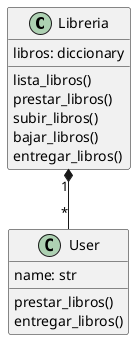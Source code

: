 @startuml

class Libreria {

libros: diccionary

lista_libros()
prestar_libros()
subir_libros()
bajar_libros()
entregar_libros()

}

Class User {

name: str

prestar_libros()
entregar_libros()

}

Libreria"1" *-- "*" User

@enduml